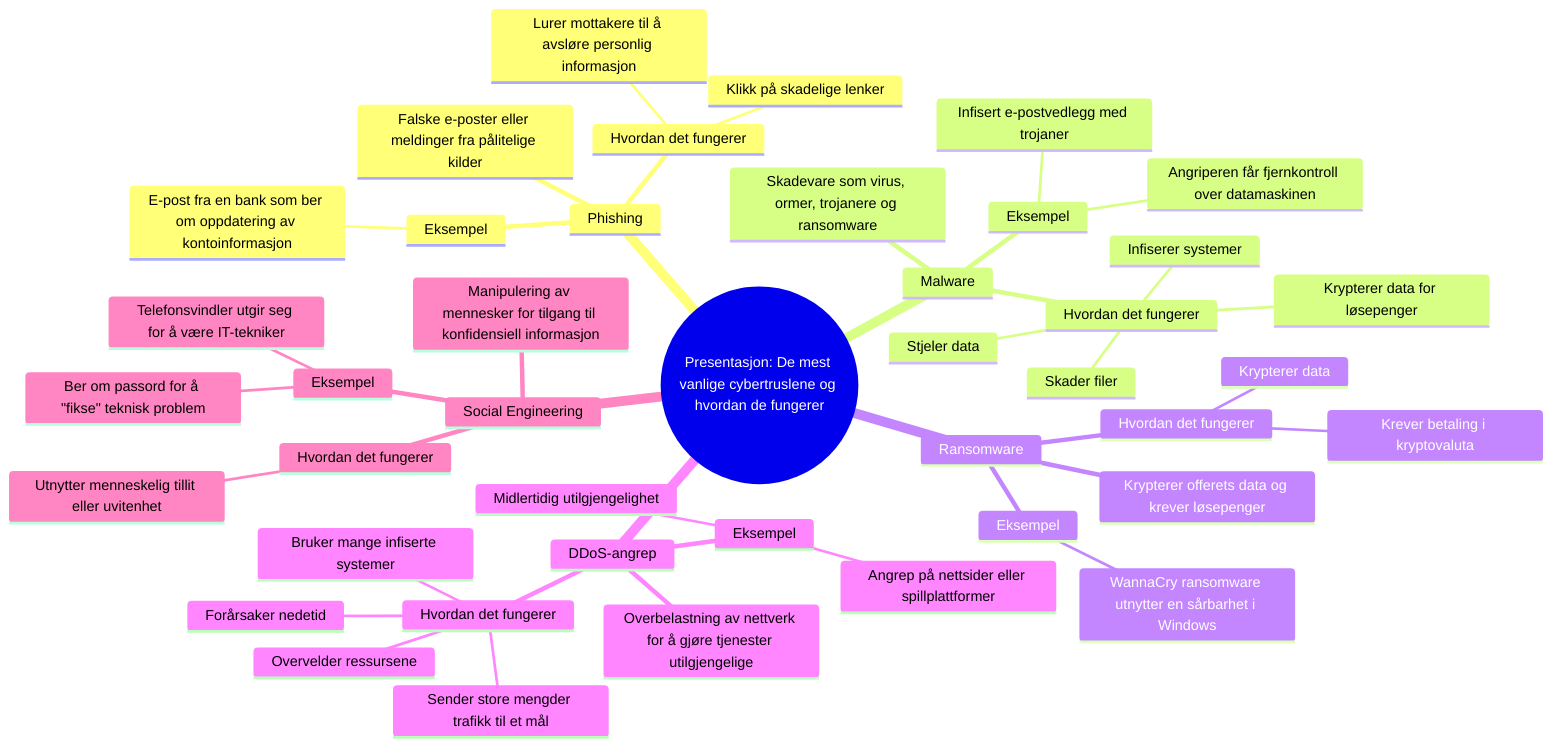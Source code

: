 mindmap
  root((Presentasjon: De mest vanlige cybertruslene og hvordan de fungerer))
    Phishing
      Falske e-poster eller meldinger fra pålitelige kilder
      Hvordan det fungerer
        Lurer mottakere til å avsløre personlig informasjon
        Klikk på skadelige lenker
      Eksempel
        E-post fra en bank som ber om oppdatering av kontoinformasjon
    Malware
      Skadevare som virus, ormer, trojanere og ransomware
      Hvordan det fungerer
        Infiserer systemer
        Stjeler data
        Skader filer
        Krypterer data for løsepenger
      Eksempel
        Infisert e-postvedlegg med trojaner
        Angriperen får fjernkontroll over datamaskinen
    Ransomware
      Krypterer offerets data og krever løsepenger
      Hvordan det fungerer
        Krypterer data
        Krever betaling i kryptovaluta
      Eksempel
        WannaCry ransomware utnytter en sårbarhet i Windows
    DDoS-angrep
      Overbelastning av nettverk for å gjøre tjenester utilgjengelige
      Hvordan det fungerer
        Bruker mange infiserte systemer
        Sender store mengder trafikk til et mål
        Overvelder ressursene
        Forårsaker nedetid
      Eksempel
        Angrep på nettsider eller spillplattformer
        Midlertidig utilgjengelighet
    Social Engineering
      Manipulering av mennesker for tilgang til konfidensiell informasjon
      Hvordan det fungerer
        Utnytter menneskelig tillit eller uvitenhet
      Eksempel
        Telefonsvindler utgir seg for å være IT-tekniker
        Ber om passord for å "fikse" teknisk problem